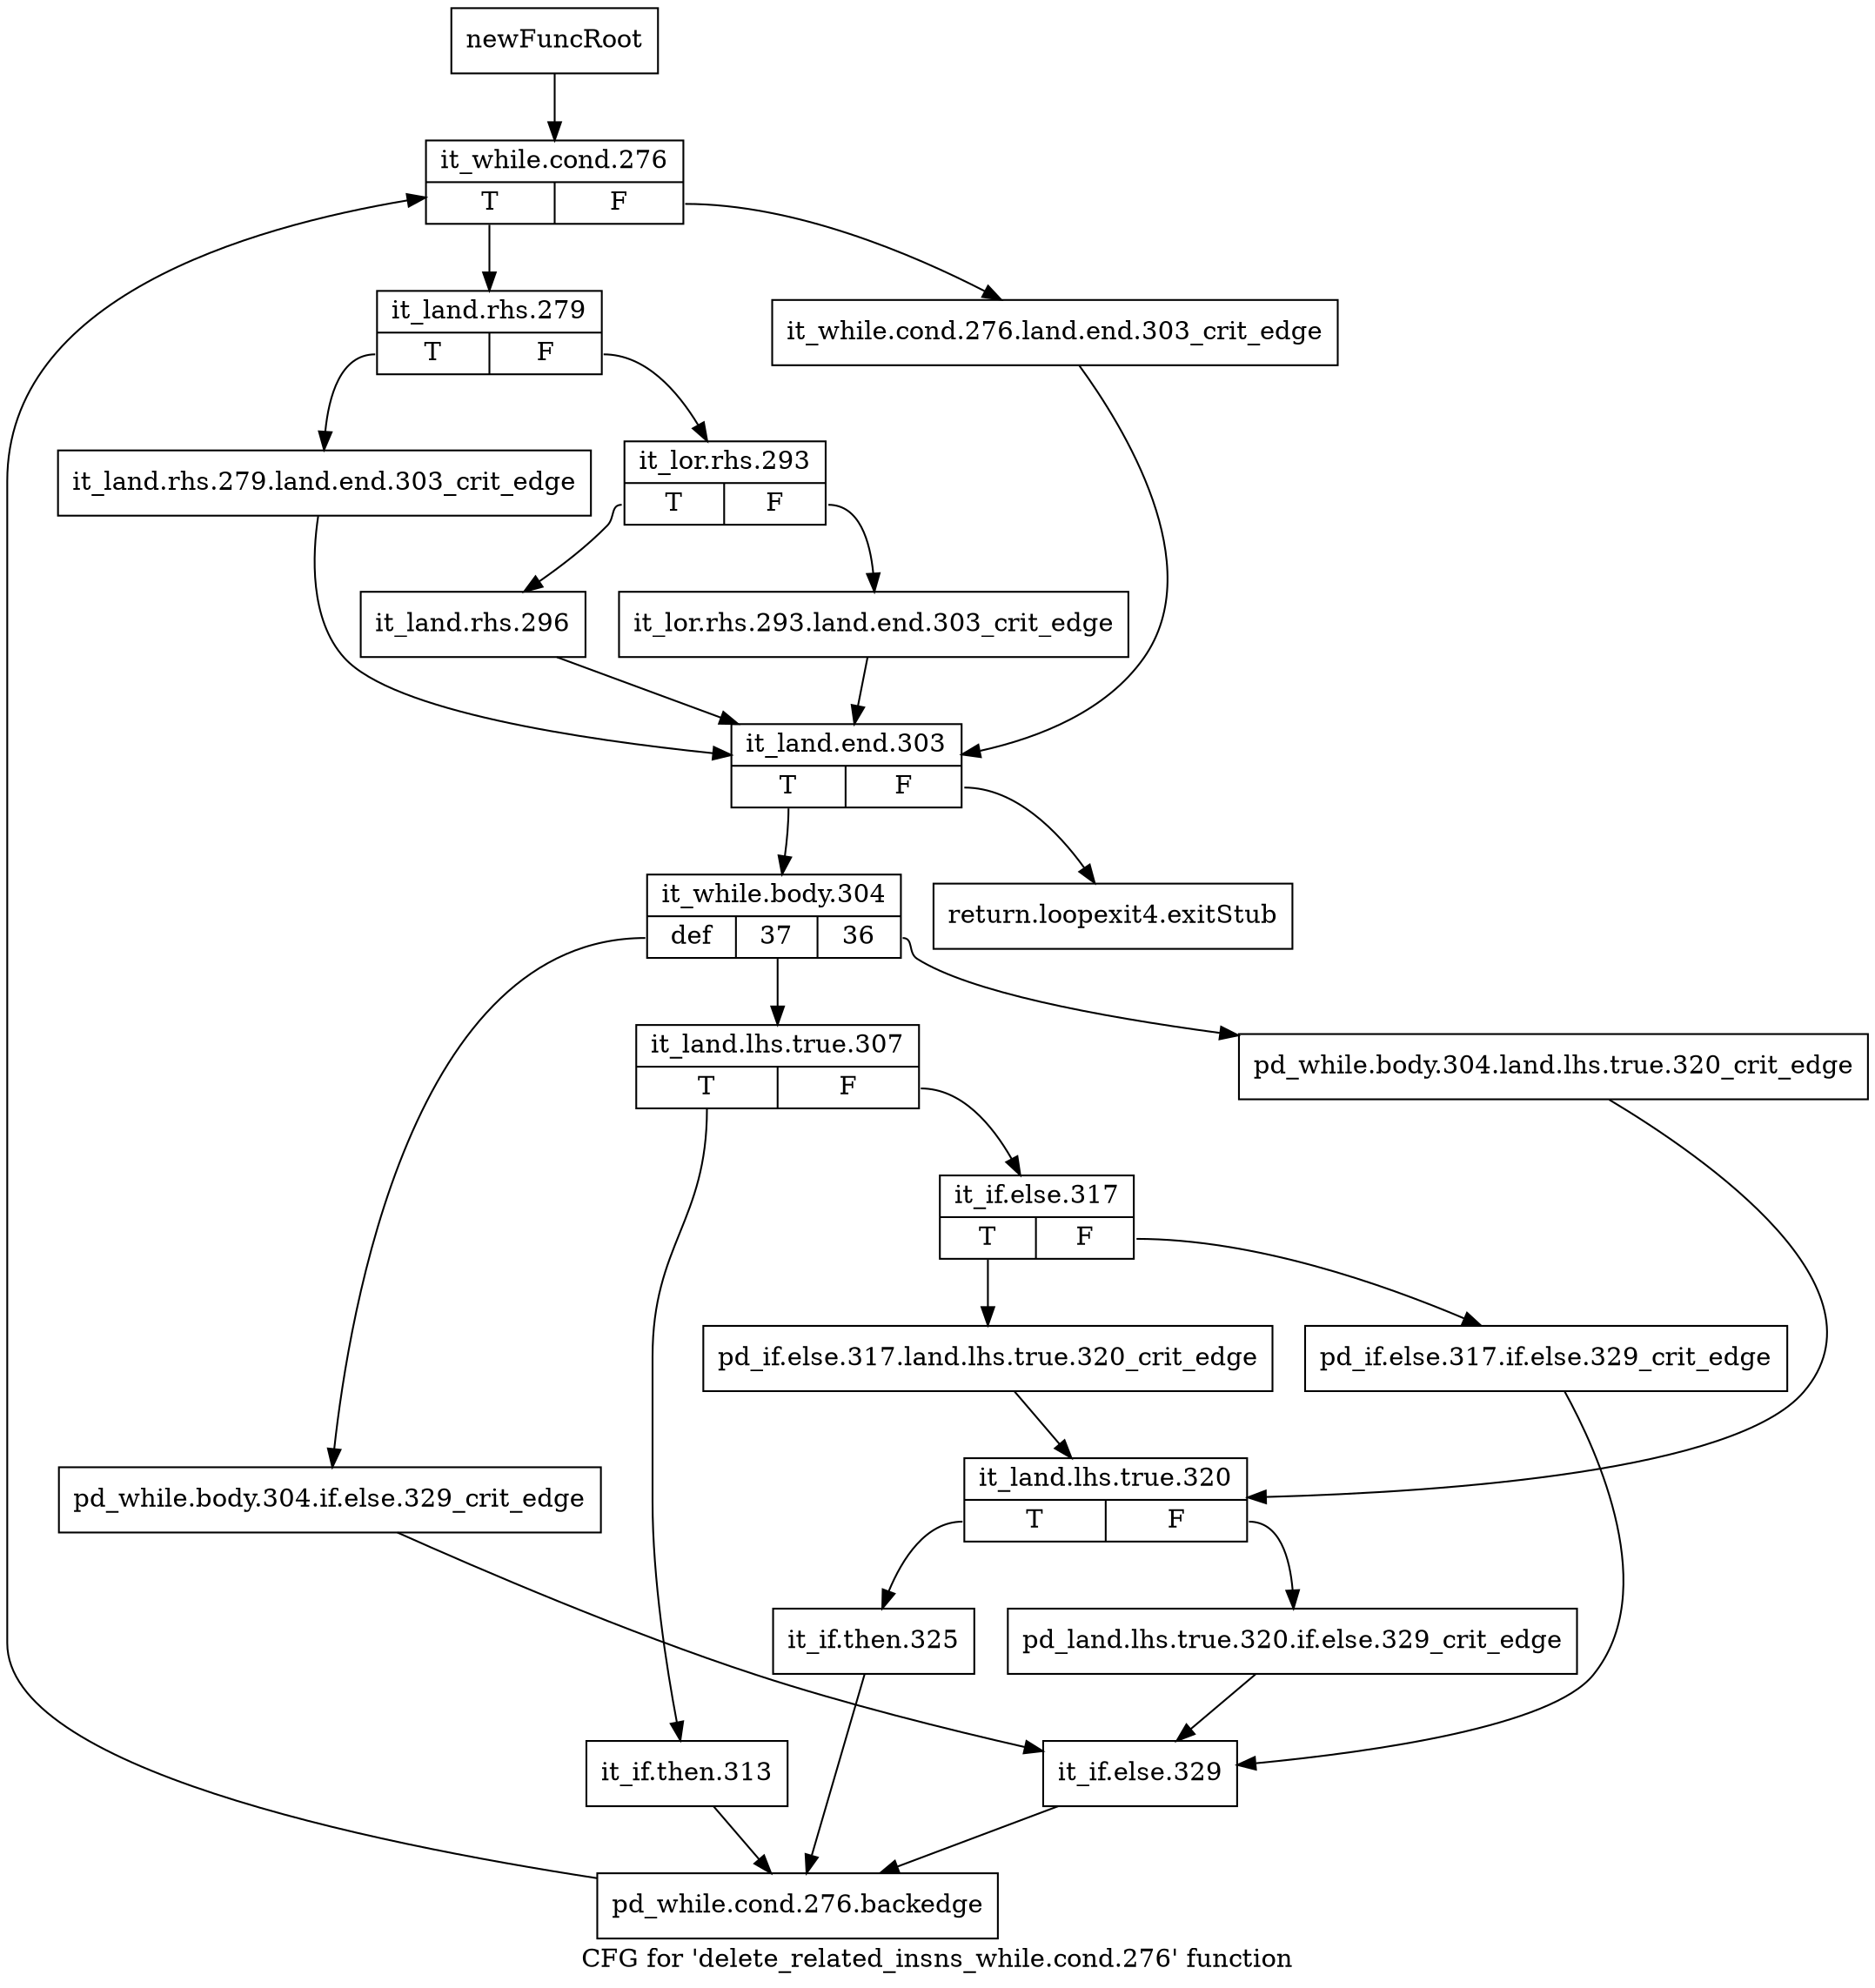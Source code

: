 digraph "CFG for 'delete_related_insns_while.cond.276' function" {
	label="CFG for 'delete_related_insns_while.cond.276' function";

	Node0xb368c30 [shape=record,label="{newFuncRoot}"];
	Node0xb368c30 -> Node0xb368cd0;
	Node0xb368c80 [shape=record,label="{return.loopexit4.exitStub}"];
	Node0xb368cd0 [shape=record,label="{it_while.cond.276|{<s0>T|<s1>F}}"];
	Node0xb368cd0:s0 -> Node0xb368d70;
	Node0xb368cd0:s1 -> Node0xb368d20;
	Node0xb368d20 [shape=record,label="{it_while.cond.276.land.end.303_crit_edge}"];
	Node0xb368d20 -> Node0xb368f00;
	Node0xb368d70 [shape=record,label="{it_land.rhs.279|{<s0>T|<s1>F}}"];
	Node0xb368d70:s0 -> Node0xb368eb0;
	Node0xb368d70:s1 -> Node0xb368dc0;
	Node0xb368dc0 [shape=record,label="{it_lor.rhs.293|{<s0>T|<s1>F}}"];
	Node0xb368dc0:s0 -> Node0xb368e60;
	Node0xb368dc0:s1 -> Node0xb368e10;
	Node0xb368e10 [shape=record,label="{it_lor.rhs.293.land.end.303_crit_edge}"];
	Node0xb368e10 -> Node0xb368f00;
	Node0xb368e60 [shape=record,label="{it_land.rhs.296}"];
	Node0xb368e60 -> Node0xb368f00;
	Node0xb368eb0 [shape=record,label="{it_land.rhs.279.land.end.303_crit_edge}"];
	Node0xb368eb0 -> Node0xb368f00;
	Node0xb368f00 [shape=record,label="{it_land.end.303|{<s0>T|<s1>F}}"];
	Node0xb368f00:s0 -> Node0xb368f50;
	Node0xb368f00:s1 -> Node0xb368c80;
	Node0xb368f50 [shape=record,label="{it_while.body.304|{<s0>def|<s1>37|<s2>36}}"];
	Node0xb368f50:s0 -> Node0xb369270;
	Node0xb368f50:s1 -> Node0xb368ff0;
	Node0xb368f50:s2 -> Node0xb368fa0;
	Node0xb368fa0 [shape=record,label="{pd_while.body.304.land.lhs.true.320_crit_edge}"];
	Node0xb368fa0 -> Node0xb369130;
	Node0xb368ff0 [shape=record,label="{it_land.lhs.true.307|{<s0>T|<s1>F}}"];
	Node0xb368ff0:s0 -> Node0xb369220;
	Node0xb368ff0:s1 -> Node0xb369040;
	Node0xb369040 [shape=record,label="{it_if.else.317|{<s0>T|<s1>F}}"];
	Node0xb369040:s0 -> Node0xb3690e0;
	Node0xb369040:s1 -> Node0xb369090;
	Node0xb369090 [shape=record,label="{pd_if.else.317.if.else.329_crit_edge}"];
	Node0xb369090 -> Node0xb3692c0;
	Node0xb3690e0 [shape=record,label="{pd_if.else.317.land.lhs.true.320_crit_edge}"];
	Node0xb3690e0 -> Node0xb369130;
	Node0xb369130 [shape=record,label="{it_land.lhs.true.320|{<s0>T|<s1>F}}"];
	Node0xb369130:s0 -> Node0xb3691d0;
	Node0xb369130:s1 -> Node0xb369180;
	Node0xb369180 [shape=record,label="{pd_land.lhs.true.320.if.else.329_crit_edge}"];
	Node0xb369180 -> Node0xb3692c0;
	Node0xb3691d0 [shape=record,label="{it_if.then.325}"];
	Node0xb3691d0 -> Node0xb369310;
	Node0xb369220 [shape=record,label="{it_if.then.313}"];
	Node0xb369220 -> Node0xb369310;
	Node0xb369270 [shape=record,label="{pd_while.body.304.if.else.329_crit_edge}"];
	Node0xb369270 -> Node0xb3692c0;
	Node0xb3692c0 [shape=record,label="{it_if.else.329}"];
	Node0xb3692c0 -> Node0xb369310;
	Node0xb369310 [shape=record,label="{pd_while.cond.276.backedge}"];
	Node0xb369310 -> Node0xb368cd0;
}
